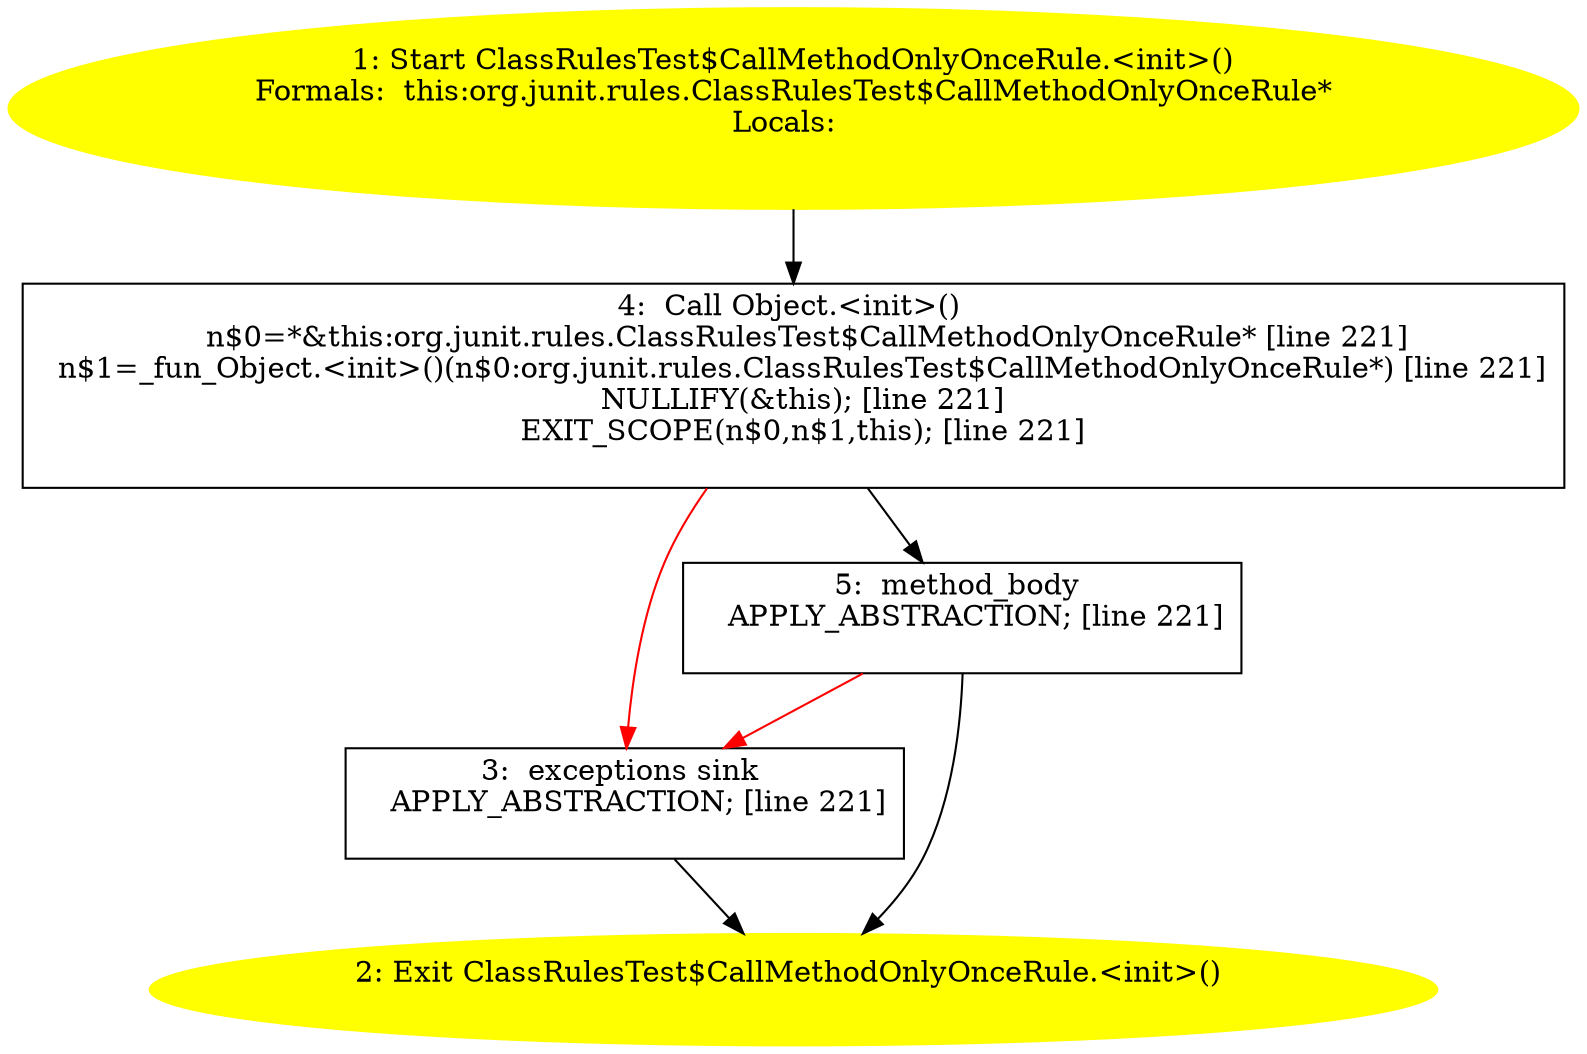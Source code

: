 /* @generated */
digraph cfg {
"org.junit.rules.ClassRulesTest$CallMethodOnlyOnceRule.<init>().313d9b4e2b86e81ec3906c653a9d54b5_1" [label="1: Start ClassRulesTest$CallMethodOnlyOnceRule.<init>()\nFormals:  this:org.junit.rules.ClassRulesTest$CallMethodOnlyOnceRule*\nLocals:  \n  " color=yellow style=filled]
	

	 "org.junit.rules.ClassRulesTest$CallMethodOnlyOnceRule.<init>().313d9b4e2b86e81ec3906c653a9d54b5_1" -> "org.junit.rules.ClassRulesTest$CallMethodOnlyOnceRule.<init>().313d9b4e2b86e81ec3906c653a9d54b5_4" ;
"org.junit.rules.ClassRulesTest$CallMethodOnlyOnceRule.<init>().313d9b4e2b86e81ec3906c653a9d54b5_2" [label="2: Exit ClassRulesTest$CallMethodOnlyOnceRule.<init>() \n  " color=yellow style=filled]
	

"org.junit.rules.ClassRulesTest$CallMethodOnlyOnceRule.<init>().313d9b4e2b86e81ec3906c653a9d54b5_3" [label="3:  exceptions sink \n   APPLY_ABSTRACTION; [line 221]\n " shape="box"]
	

	 "org.junit.rules.ClassRulesTest$CallMethodOnlyOnceRule.<init>().313d9b4e2b86e81ec3906c653a9d54b5_3" -> "org.junit.rules.ClassRulesTest$CallMethodOnlyOnceRule.<init>().313d9b4e2b86e81ec3906c653a9d54b5_2" ;
"org.junit.rules.ClassRulesTest$CallMethodOnlyOnceRule.<init>().313d9b4e2b86e81ec3906c653a9d54b5_4" [label="4:  Call Object.<init>() \n   n$0=*&this:org.junit.rules.ClassRulesTest$CallMethodOnlyOnceRule* [line 221]\n  n$1=_fun_Object.<init>()(n$0:org.junit.rules.ClassRulesTest$CallMethodOnlyOnceRule*) [line 221]\n  NULLIFY(&this); [line 221]\n  EXIT_SCOPE(n$0,n$1,this); [line 221]\n " shape="box"]
	

	 "org.junit.rules.ClassRulesTest$CallMethodOnlyOnceRule.<init>().313d9b4e2b86e81ec3906c653a9d54b5_4" -> "org.junit.rules.ClassRulesTest$CallMethodOnlyOnceRule.<init>().313d9b4e2b86e81ec3906c653a9d54b5_5" ;
	 "org.junit.rules.ClassRulesTest$CallMethodOnlyOnceRule.<init>().313d9b4e2b86e81ec3906c653a9d54b5_4" -> "org.junit.rules.ClassRulesTest$CallMethodOnlyOnceRule.<init>().313d9b4e2b86e81ec3906c653a9d54b5_3" [color="red" ];
"org.junit.rules.ClassRulesTest$CallMethodOnlyOnceRule.<init>().313d9b4e2b86e81ec3906c653a9d54b5_5" [label="5:  method_body \n   APPLY_ABSTRACTION; [line 221]\n " shape="box"]
	

	 "org.junit.rules.ClassRulesTest$CallMethodOnlyOnceRule.<init>().313d9b4e2b86e81ec3906c653a9d54b5_5" -> "org.junit.rules.ClassRulesTest$CallMethodOnlyOnceRule.<init>().313d9b4e2b86e81ec3906c653a9d54b5_2" ;
	 "org.junit.rules.ClassRulesTest$CallMethodOnlyOnceRule.<init>().313d9b4e2b86e81ec3906c653a9d54b5_5" -> "org.junit.rules.ClassRulesTest$CallMethodOnlyOnceRule.<init>().313d9b4e2b86e81ec3906c653a9d54b5_3" [color="red" ];
}
